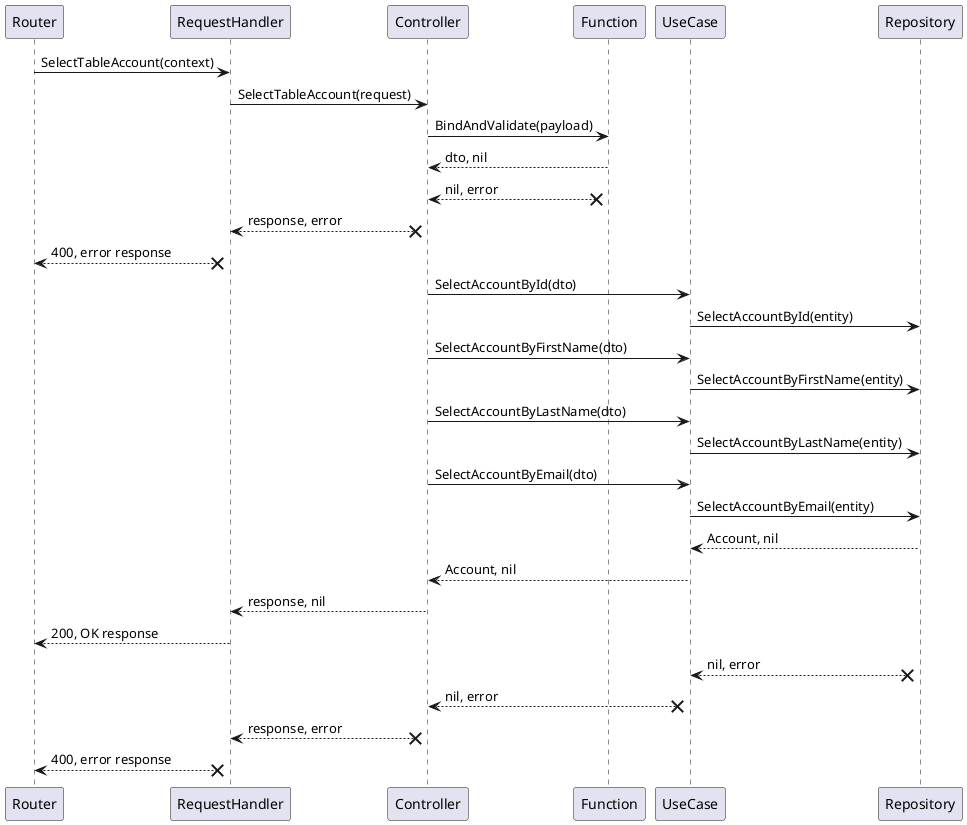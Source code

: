 @startuml
'https://plantuml.com/sequence-diagram

participant Router
participant RequestHandler as rh
participant Controller as ctrl
participant Function as func
participant UseCase as uc
participant Repository as repo

Router -> rh : SelectTableAccount(context)
rh -> ctrl : SelectTableAccount(request)
ctrl -> func : BindAndValidate(payload)
func --> ctrl : dto, nil
func x--> ctrl : nil, error
ctrl x--> rh : response, error
rh x--> Router : 400, error response
ctrl -> uc : SelectAccountById(dto)
uc -> repo : SelectAccountById(entity)
ctrl -> uc : SelectAccountByFirstName(dto)
uc -> repo : SelectAccountByFirstName(entity)
ctrl -> uc : SelectAccountByLastName(dto)
uc -> repo : SelectAccountByLastName(entity)
ctrl -> uc : SelectAccountByEmail(dto)
uc -> repo : SelectAccountByEmail(entity)
repo --> uc : Account, nil
uc --> ctrl : Account, nil
ctrl --> rh : response, nil
rh --> Router : 200, OK response
repo x--> uc : nil, error
uc x--> ctrl : nil, error
ctrl x--> rh : response, error
rh x--> Router : 400, error response

@enduml
